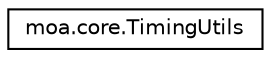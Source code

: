 digraph G
{
  edge [fontname="Helvetica",fontsize="10",labelfontname="Helvetica",labelfontsize="10"];
  node [fontname="Helvetica",fontsize="10",shape=record];
  rankdir=LR;
  Node1 [label="moa.core.TimingUtils",height=0.2,width=0.4,color="black", fillcolor="white", style="filled",URL="$classmoa_1_1core_1_1TimingUtils.html",tooltip="Class implementing some time utility methods."];
}
